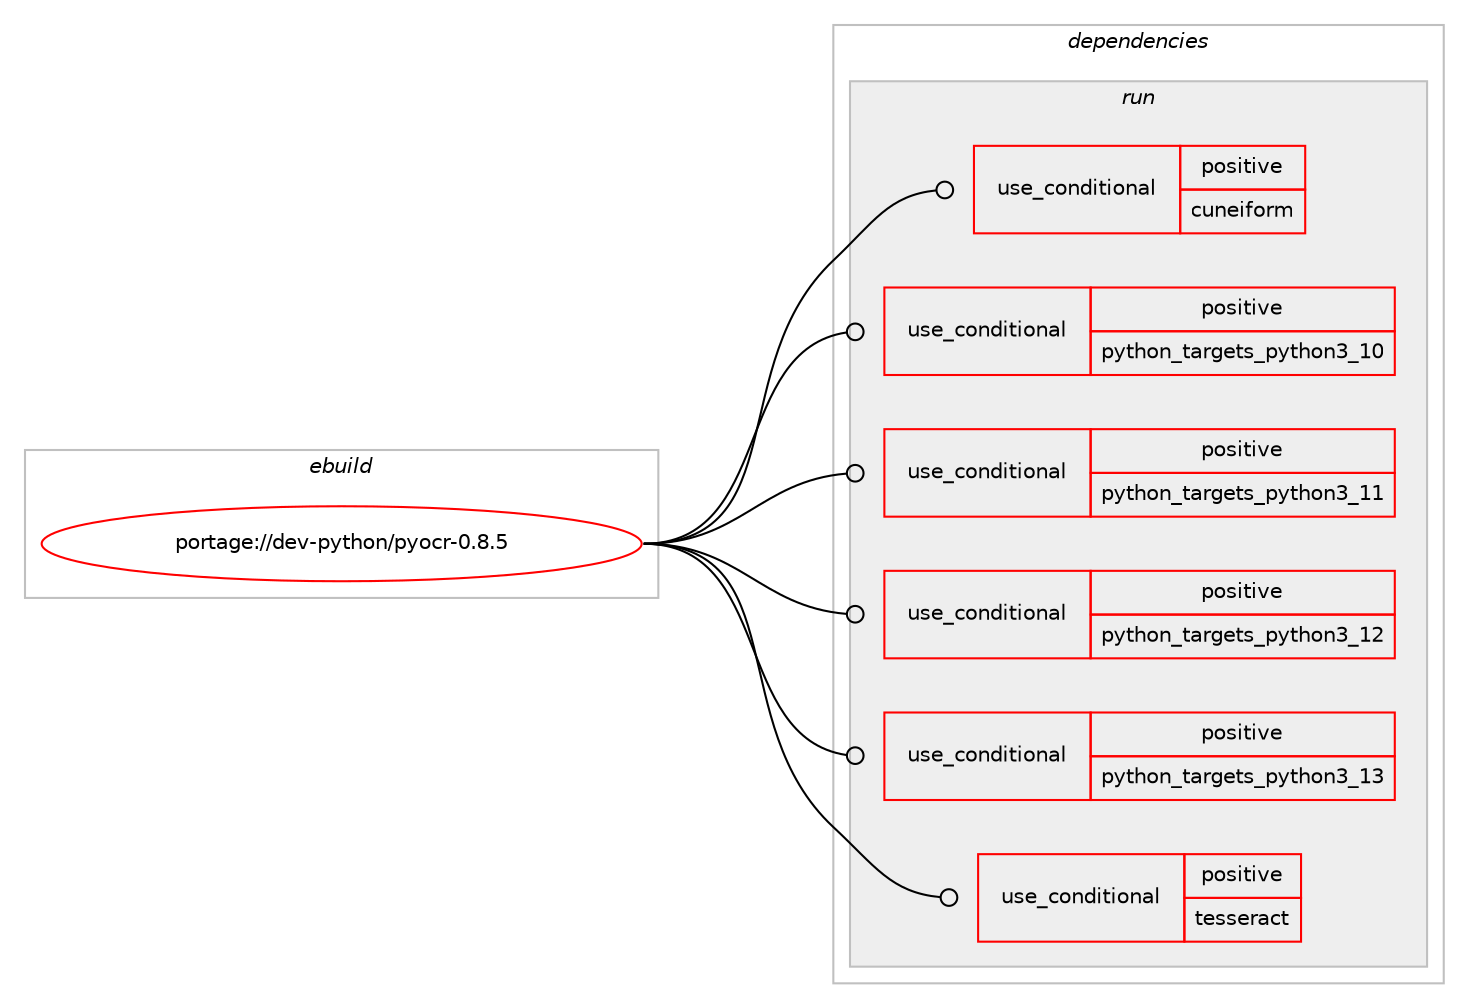 digraph prolog {

# *************
# Graph options
# *************

newrank=true;
concentrate=true;
compound=true;
graph [rankdir=LR,fontname=Helvetica,fontsize=10,ranksep=1.5];#, ranksep=2.5, nodesep=0.2];
edge  [arrowhead=vee];
node  [fontname=Helvetica,fontsize=10];

# **********
# The ebuild
# **********

subgraph cluster_leftcol {
color=gray;
rank=same;
label=<<i>ebuild</i>>;
id [label="portage://dev-python/pyocr-0.8.5", color=red, width=4, href="../dev-python/pyocr-0.8.5.svg"];
}

# ****************
# The dependencies
# ****************

subgraph cluster_midcol {
color=gray;
label=<<i>dependencies</i>>;
subgraph cluster_compile {
fillcolor="#eeeeee";
style=filled;
label=<<i>compile</i>>;
}
subgraph cluster_compileandrun {
fillcolor="#eeeeee";
style=filled;
label=<<i>compile and run</i>>;
}
subgraph cluster_run {
fillcolor="#eeeeee";
style=filled;
label=<<i>run</i>>;
subgraph cond36072 {
dependency78946 [label=<<TABLE BORDER="0" CELLBORDER="1" CELLSPACING="0" CELLPADDING="4"><TR><TD ROWSPAN="3" CELLPADDING="10">use_conditional</TD></TR><TR><TD>positive</TD></TR><TR><TD>cuneiform</TD></TR></TABLE>>, shape=none, color=red];
# *** BEGIN UNKNOWN DEPENDENCY TYPE (TODO) ***
# dependency78946 -> package_dependency(portage://dev-python/pyocr-0.8.5,run,no,app-text,cuneiform,none,[,,],[],[])
# *** END UNKNOWN DEPENDENCY TYPE (TODO) ***

}
id:e -> dependency78946:w [weight=20,style="solid",arrowhead="odot"];
subgraph cond36073 {
dependency78947 [label=<<TABLE BORDER="0" CELLBORDER="1" CELLSPACING="0" CELLPADDING="4"><TR><TD ROWSPAN="3" CELLPADDING="10">use_conditional</TD></TR><TR><TD>positive</TD></TR><TR><TD>python_targets_python3_10</TD></TR></TABLE>>, shape=none, color=red];
# *** BEGIN UNKNOWN DEPENDENCY TYPE (TODO) ***
# dependency78947 -> package_dependency(portage://dev-python/pyocr-0.8.5,run,no,dev-lang,python,none,[,,],[slot(3.10)],[])
# *** END UNKNOWN DEPENDENCY TYPE (TODO) ***

}
id:e -> dependency78947:w [weight=20,style="solid",arrowhead="odot"];
subgraph cond36074 {
dependency78948 [label=<<TABLE BORDER="0" CELLBORDER="1" CELLSPACING="0" CELLPADDING="4"><TR><TD ROWSPAN="3" CELLPADDING="10">use_conditional</TD></TR><TR><TD>positive</TD></TR><TR><TD>python_targets_python3_11</TD></TR></TABLE>>, shape=none, color=red];
# *** BEGIN UNKNOWN DEPENDENCY TYPE (TODO) ***
# dependency78948 -> package_dependency(portage://dev-python/pyocr-0.8.5,run,no,dev-lang,python,none,[,,],[slot(3.11)],[])
# *** END UNKNOWN DEPENDENCY TYPE (TODO) ***

}
id:e -> dependency78948:w [weight=20,style="solid",arrowhead="odot"];
subgraph cond36075 {
dependency78949 [label=<<TABLE BORDER="0" CELLBORDER="1" CELLSPACING="0" CELLPADDING="4"><TR><TD ROWSPAN="3" CELLPADDING="10">use_conditional</TD></TR><TR><TD>positive</TD></TR><TR><TD>python_targets_python3_12</TD></TR></TABLE>>, shape=none, color=red];
# *** BEGIN UNKNOWN DEPENDENCY TYPE (TODO) ***
# dependency78949 -> package_dependency(portage://dev-python/pyocr-0.8.5,run,no,dev-lang,python,none,[,,],[slot(3.12)],[])
# *** END UNKNOWN DEPENDENCY TYPE (TODO) ***

}
id:e -> dependency78949:w [weight=20,style="solid",arrowhead="odot"];
subgraph cond36076 {
dependency78950 [label=<<TABLE BORDER="0" CELLBORDER="1" CELLSPACING="0" CELLPADDING="4"><TR><TD ROWSPAN="3" CELLPADDING="10">use_conditional</TD></TR><TR><TD>positive</TD></TR><TR><TD>python_targets_python3_13</TD></TR></TABLE>>, shape=none, color=red];
# *** BEGIN UNKNOWN DEPENDENCY TYPE (TODO) ***
# dependency78950 -> package_dependency(portage://dev-python/pyocr-0.8.5,run,no,dev-lang,python,none,[,,],[slot(3.13)],[])
# *** END UNKNOWN DEPENDENCY TYPE (TODO) ***

}
id:e -> dependency78950:w [weight=20,style="solid",arrowhead="odot"];
subgraph cond36077 {
dependency78951 [label=<<TABLE BORDER="0" CELLBORDER="1" CELLSPACING="0" CELLPADDING="4"><TR><TD ROWSPAN="3" CELLPADDING="10">use_conditional</TD></TR><TR><TD>positive</TD></TR><TR><TD>tesseract</TD></TR></TABLE>>, shape=none, color=red];
# *** BEGIN UNKNOWN DEPENDENCY TYPE (TODO) ***
# dependency78951 -> package_dependency(portage://dev-python/pyocr-0.8.5,run,no,app-text,tesseract,none,[,,],[],[])
# *** END UNKNOWN DEPENDENCY TYPE (TODO) ***

}
id:e -> dependency78951:w [weight=20,style="solid",arrowhead="odot"];
# *** BEGIN UNKNOWN DEPENDENCY TYPE (TODO) ***
# id -> package_dependency(portage://dev-python/pyocr-0.8.5,run,no,dev-python,pillow,none,[,,],[],[use(optenable(python_targets_python3_10),negative),use(optenable(python_targets_python3_11),negative),use(optenable(python_targets_python3_12),negative),use(optenable(python_targets_python3_13),negative)])
# *** END UNKNOWN DEPENDENCY TYPE (TODO) ***

}
}

# **************
# The candidates
# **************

subgraph cluster_choices {
rank=same;
color=gray;
label=<<i>candidates</i>>;

}

}
